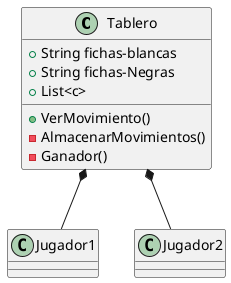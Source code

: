 @startuml 
class Tablero
Tablero : +String fichas-blancas
Tablero : +String fichas-Negras
Tablero : +List<c>
Tablero : +VerMovimiento()
Tablero : -AlmacenarMovimientos()
Tablero : -Ganador()
Tablero *-- Jugador1
Tablero *-- Jugador2 
@enduml